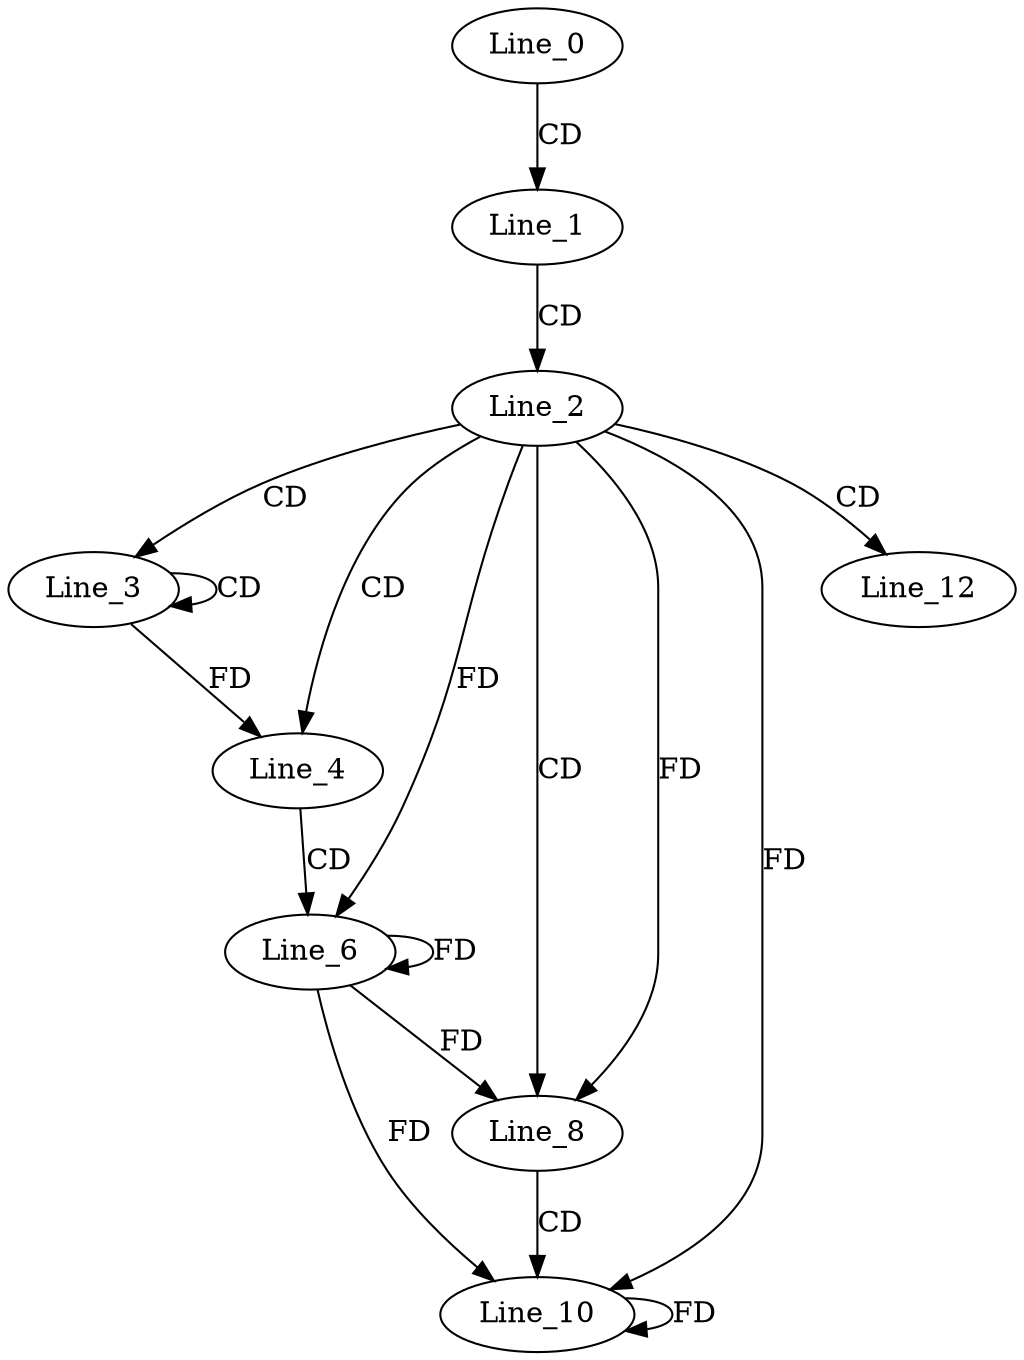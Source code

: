 digraph G {
  Line_0;
  Line_1;
  Line_2;
  Line_3;
  Line_3;
  Line_4;
  Line_4;
  Line_6;
  Line_8;
  Line_8;
  Line_8;
  Line_10;
  Line_12;
  Line_12;
  Line_12;
  Line_12;
  Line_12;
  Line_12;
  Line_12;
  Line_0 -> Line_1 [ label="CD" ];
  Line_1 -> Line_2 [ label="CD" ];
  Line_2 -> Line_3 [ label="CD" ];
  Line_3 -> Line_3 [ label="CD" ];
  Line_2 -> Line_4 [ label="CD" ];
  Line_3 -> Line_4 [ label="FD" ];
  Line_4 -> Line_6 [ label="CD" ];
  Line_2 -> Line_6 [ label="FD" ];
  Line_6 -> Line_6 [ label="FD" ];
  Line_2 -> Line_8 [ label="CD" ];
  Line_2 -> Line_8 [ label="FD" ];
  Line_6 -> Line_8 [ label="FD" ];
  Line_8 -> Line_10 [ label="CD" ];
  Line_2 -> Line_10 [ label="FD" ];
  Line_6 -> Line_10 [ label="FD" ];
  Line_10 -> Line_10 [ label="FD" ];
  Line_2 -> Line_12 [ label="CD" ];
}
